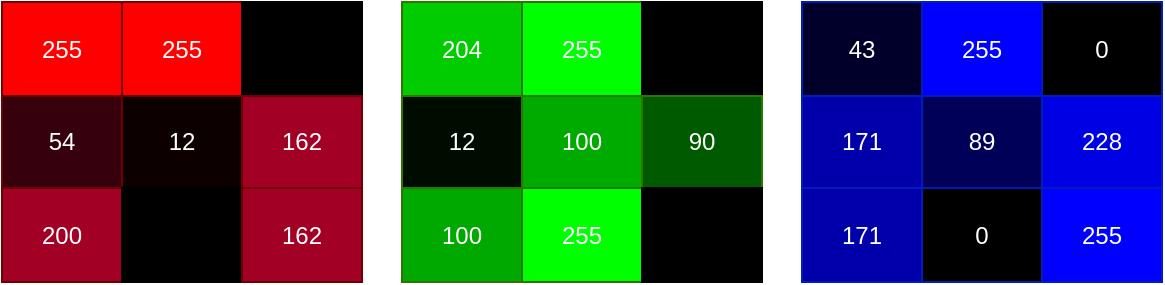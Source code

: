 <mxfile>
    <diagram id="QAnAcwfsm9kyV32lcaQQ" name="Page-1">
        <mxGraphModel dx="1502" dy="1464" grid="1" gridSize="10" guides="1" tooltips="1" connect="1" arrows="1" fold="1" page="1" pageScale="1" pageWidth="627" pageHeight="300" math="0" shadow="0">
            <root>
                <mxCell id="0"/>
                <mxCell id="1" parent="0"/>
                <mxCell id="15" value="" style="childLayout=tableLayout;recursiveResize=0;shadow=0;fillColor=none;" vertex="1" parent="1">
                    <mxGeometry x="224" y="80" width="180" height="140" as="geometry"/>
                </mxCell>
                <mxCell id="16" value="" style="shape=tableRow;horizontal=0;startSize=0;swimlaneHead=0;swimlaneBody=0;top=0;left=0;bottom=0;right=0;dropTarget=0;collapsible=0;recursiveResize=0;expand=0;fontStyle=0;fillColor=none;strokeColor=inherit;" vertex="1" parent="15">
                    <mxGeometry width="180" height="47" as="geometry"/>
                </mxCell>
                <mxCell id="17" value="204" style="connectable=0;recursiveResize=0;strokeColor=#2D7600;fillColor=#00CC00;align=center;whiteSpace=wrap;html=1;fontColor=#ffffff;" vertex="1" parent="16">
                    <mxGeometry width="60" height="47" as="geometry">
                        <mxRectangle width="60" height="47" as="alternateBounds"/>
                    </mxGeometry>
                </mxCell>
                <mxCell id="18" value="255" style="connectable=0;recursiveResize=0;strokeColor=#2D7600;fillColor=#00FF00;align=center;whiteSpace=wrap;html=1;fontColor=#ffffff;" vertex="1" parent="16">
                    <mxGeometry x="60" width="60" height="47" as="geometry">
                        <mxRectangle width="60" height="47" as="alternateBounds"/>
                    </mxGeometry>
                </mxCell>
                <mxCell id="19" value="0" style="connectable=0;recursiveResize=0;align=center;whiteSpace=wrap;html=1;fillColor=#000000;" vertex="1" parent="16">
                    <mxGeometry x="120" width="60" height="47" as="geometry">
                        <mxRectangle width="60" height="47" as="alternateBounds"/>
                    </mxGeometry>
                </mxCell>
                <mxCell id="20" style="shape=tableRow;horizontal=0;startSize=0;swimlaneHead=0;swimlaneBody=0;top=0;left=0;bottom=0;right=0;dropTarget=0;collapsible=0;recursiveResize=0;expand=0;fontStyle=0;fillColor=none;strokeColor=inherit;" vertex="1" parent="15">
                    <mxGeometry y="47" width="180" height="46" as="geometry"/>
                </mxCell>
                <mxCell id="21" value="12" style="connectable=0;recursiveResize=0;strokeColor=#2D7600;fillColor=#000C00;align=center;whiteSpace=wrap;html=1;fontColor=#ffffff;" vertex="1" parent="20">
                    <mxGeometry width="60" height="46" as="geometry">
                        <mxRectangle width="60" height="46" as="alternateBounds"/>
                    </mxGeometry>
                </mxCell>
                <mxCell id="22" value="100" style="connectable=0;recursiveResize=0;strokeColor=#2D7600;fillColor=#00AB00;align=center;whiteSpace=wrap;html=1;fontColor=#ffffff;" vertex="1" parent="20">
                    <mxGeometry x="60" width="60" height="46" as="geometry">
                        <mxRectangle width="60" height="46" as="alternateBounds"/>
                    </mxGeometry>
                </mxCell>
                <mxCell id="23" value="90" style="connectable=0;recursiveResize=0;strokeColor=#2D7600;fillColor=#005A00;align=center;whiteSpace=wrap;html=1;fontColor=#ffffff;" vertex="1" parent="20">
                    <mxGeometry x="120" width="60" height="46" as="geometry">
                        <mxRectangle width="60" height="46" as="alternateBounds"/>
                    </mxGeometry>
                </mxCell>
                <mxCell id="24" style="shape=tableRow;horizontal=0;startSize=0;swimlaneHead=0;swimlaneBody=0;top=0;left=0;bottom=0;right=0;dropTarget=0;collapsible=0;recursiveResize=0;expand=0;fontStyle=0;fillColor=none;strokeColor=inherit;" vertex="1" parent="15">
                    <mxGeometry y="93" width="180" height="47" as="geometry"/>
                </mxCell>
                <mxCell id="25" value="100" style="connectable=0;recursiveResize=0;strokeColor=#2D7600;fillColor=#00A900;align=center;whiteSpace=wrap;html=1;fontColor=#ffffff;" vertex="1" parent="24">
                    <mxGeometry width="60" height="47" as="geometry">
                        <mxRectangle width="60" height="47" as="alternateBounds"/>
                    </mxGeometry>
                </mxCell>
                <mxCell id="26" value="255" style="connectable=0;recursiveResize=0;strokeColor=#2D7600;fillColor=#00ff00;align=center;whiteSpace=wrap;html=1;fontColor=#ffffff;" vertex="1" parent="24">
                    <mxGeometry x="60" width="60" height="47" as="geometry">
                        <mxRectangle width="60" height="47" as="alternateBounds"/>
                    </mxGeometry>
                </mxCell>
                <mxCell id="27" value="0" style="connectable=0;recursiveResize=0;align=center;whiteSpace=wrap;html=1;fillColor=#000000;" vertex="1" parent="24">
                    <mxGeometry x="120" width="60" height="47" as="geometry">
                        <mxRectangle width="60" height="47" as="alternateBounds"/>
                    </mxGeometry>
                </mxCell>
                <mxCell id="28" value="" style="childLayout=tableLayout;recursiveResize=0;shadow=0;fillColor=none;" vertex="1" parent="1">
                    <mxGeometry x="424" y="80" width="180" height="140" as="geometry"/>
                </mxCell>
                <mxCell id="29" value="" style="shape=tableRow;horizontal=0;startSize=0;swimlaneHead=0;swimlaneBody=0;top=0;left=0;bottom=0;right=0;dropTarget=0;collapsible=0;recursiveResize=0;expand=0;fontStyle=0;fillColor=none;strokeColor=inherit;" vertex="1" parent="28">
                    <mxGeometry width="180" height="47" as="geometry"/>
                </mxCell>
                <mxCell id="30" value="43" style="connectable=0;recursiveResize=0;strokeColor=#001DBC;fillColor=#00002B;align=center;whiteSpace=wrap;html=1;fontColor=#ffffff;" vertex="1" parent="29">
                    <mxGeometry width="60" height="47" as="geometry">
                        <mxRectangle width="60" height="47" as="alternateBounds"/>
                    </mxGeometry>
                </mxCell>
                <mxCell id="31" value="255" style="connectable=0;recursiveResize=0;strokeColor=#001DBC;fillColor=#0000ff;align=center;whiteSpace=wrap;html=1;fontColor=#ffffff;" vertex="1" parent="29">
                    <mxGeometry x="60" width="60" height="47" as="geometry">
                        <mxRectangle width="60" height="47" as="alternateBounds"/>
                    </mxGeometry>
                </mxCell>
                <mxCell id="32" value="0" style="connectable=0;recursiveResize=0;strokeColor=#001DBC;fillColor=#000000;align=center;whiteSpace=wrap;html=1;fontColor=#ffffff;" vertex="1" parent="29">
                    <mxGeometry x="120" width="60" height="47" as="geometry">
                        <mxRectangle width="60" height="47" as="alternateBounds"/>
                    </mxGeometry>
                </mxCell>
                <mxCell id="33" style="shape=tableRow;horizontal=0;startSize=0;swimlaneHead=0;swimlaneBody=0;top=0;left=0;bottom=0;right=0;dropTarget=0;collapsible=0;recursiveResize=0;expand=0;fontStyle=0;fillColor=none;strokeColor=inherit;" vertex="1" parent="28">
                    <mxGeometry y="47" width="180" height="46" as="geometry"/>
                </mxCell>
                <mxCell id="34" value="171" style="connectable=0;recursiveResize=0;strokeColor=#001DBC;fillColor=#0000AB;align=center;whiteSpace=wrap;html=1;fontColor=#ffffff;" vertex="1" parent="33">
                    <mxGeometry width="60" height="46" as="geometry">
                        <mxRectangle width="60" height="46" as="alternateBounds"/>
                    </mxGeometry>
                </mxCell>
                <mxCell id="35" value="89" style="connectable=0;recursiveResize=0;strokeColor=#001DBC;fillColor=#000059;align=center;whiteSpace=wrap;html=1;fontColor=#ffffff;" vertex="1" parent="33">
                    <mxGeometry x="60" width="60" height="46" as="geometry">
                        <mxRectangle width="60" height="46" as="alternateBounds"/>
                    </mxGeometry>
                </mxCell>
                <mxCell id="36" value="228" style="connectable=0;recursiveResize=0;strokeColor=#001DBC;fillColor=#0000E4;align=center;whiteSpace=wrap;html=1;fontColor=#ffffff;" vertex="1" parent="33">
                    <mxGeometry x="120" width="60" height="46" as="geometry">
                        <mxRectangle width="60" height="46" as="alternateBounds"/>
                    </mxGeometry>
                </mxCell>
                <mxCell id="37" style="shape=tableRow;horizontal=0;startSize=0;swimlaneHead=0;swimlaneBody=0;top=0;left=0;bottom=0;right=0;dropTarget=0;collapsible=0;recursiveResize=0;expand=0;fontStyle=0;fillColor=none;strokeColor=inherit;" vertex="1" parent="28">
                    <mxGeometry y="93" width="180" height="47" as="geometry"/>
                </mxCell>
                <mxCell id="38" value="171" style="connectable=0;recursiveResize=0;strokeColor=#001DBC;fillColor=#0000AB;align=center;whiteSpace=wrap;html=1;fontColor=#ffffff;" vertex="1" parent="37">
                    <mxGeometry width="60" height="47" as="geometry">
                        <mxRectangle width="60" height="47" as="alternateBounds"/>
                    </mxGeometry>
                </mxCell>
                <mxCell id="39" value="0" style="connectable=0;recursiveResize=0;strokeColor=#001DBC;fillColor=#000000;align=center;whiteSpace=wrap;html=1;fontColor=#ffffff;" vertex="1" parent="37">
                    <mxGeometry x="60" width="60" height="47" as="geometry">
                        <mxRectangle width="60" height="47" as="alternateBounds"/>
                    </mxGeometry>
                </mxCell>
                <mxCell id="40" value="255" style="connectable=0;recursiveResize=0;strokeColor=#001DBC;fillColor=#0000ff;align=center;whiteSpace=wrap;html=1;fontColor=#ffffff;" vertex="1" parent="37">
                    <mxGeometry x="120" width="60" height="47" as="geometry">
                        <mxRectangle width="60" height="47" as="alternateBounds"/>
                    </mxGeometry>
                </mxCell>
                <mxCell id="2" value="" style="childLayout=tableLayout;recursiveResize=0;shadow=0;fillColor=none;movable=1;resizable=1;rotatable=1;deletable=1;editable=1;connectable=1;" vertex="1" parent="1">
                    <mxGeometry x="24" y="80" width="180" height="140" as="geometry"/>
                </mxCell>
                <mxCell id="3" value="" style="shape=tableRow;horizontal=0;startSize=0;swimlaneHead=0;swimlaneBody=0;top=0;left=0;bottom=0;right=0;dropTarget=0;collapsible=0;recursiveResize=0;expand=0;fontStyle=0;fillColor=none;strokeColor=inherit;" vertex="1" parent="2">
                    <mxGeometry width="180" height="47" as="geometry"/>
                </mxCell>
                <mxCell id="4" value="255" style="connectable=0;recursiveResize=0;strokeColor=#6F0000;fillColor=#FF0000;align=center;whiteSpace=wrap;html=1;fontColor=#ffffff;" vertex="1" parent="3">
                    <mxGeometry width="60" height="47" as="geometry">
                        <mxRectangle width="60" height="47" as="alternateBounds"/>
                    </mxGeometry>
                </mxCell>
                <mxCell id="5" value="255" style="connectable=0;recursiveResize=0;strokeColor=#6F0000;fillColor=#ff0000;align=center;whiteSpace=wrap;html=1;fontColor=#ffffff;" vertex="1" parent="3">
                    <mxGeometry x="60" width="60" height="47" as="geometry">
                        <mxRectangle width="60" height="47" as="alternateBounds"/>
                    </mxGeometry>
                </mxCell>
                <mxCell id="6" value="0" style="connectable=0;recursiveResize=0;align=center;whiteSpace=wrap;html=1;fillColor=#000000;" vertex="1" parent="3">
                    <mxGeometry x="120" width="60" height="47" as="geometry">
                        <mxRectangle width="60" height="47" as="alternateBounds"/>
                    </mxGeometry>
                </mxCell>
                <mxCell id="7" style="shape=tableRow;horizontal=0;startSize=0;swimlaneHead=0;swimlaneBody=0;top=0;left=0;bottom=0;right=0;dropTarget=0;collapsible=0;recursiveResize=0;expand=0;fontStyle=0;fillColor=none;strokeColor=inherit;" vertex="1" parent="2">
                    <mxGeometry y="47" width="180" height="46" as="geometry"/>
                </mxCell>
                <mxCell id="8" value="54" style="connectable=0;recursiveResize=0;strokeColor=#6F0000;fillColor=#36000C;align=center;whiteSpace=wrap;html=1;fontColor=#ffffff;" vertex="1" parent="7">
                    <mxGeometry width="60" height="46" as="geometry">
                        <mxRectangle width="60" height="46" as="alternateBounds"/>
                    </mxGeometry>
                </mxCell>
                <mxCell id="9" value="12" style="connectable=0;recursiveResize=0;strokeColor=#6F0000;fillColor=#0C0000;align=center;whiteSpace=wrap;html=1;fontColor=#ffffff;" vertex="1" parent="7">
                    <mxGeometry x="60" width="60" height="46" as="geometry">
                        <mxRectangle width="60" height="46" as="alternateBounds"/>
                    </mxGeometry>
                </mxCell>
                <mxCell id="10" value="162" style="connectable=0;recursiveResize=0;strokeColor=#6F0000;fillColor=#a20025;align=center;whiteSpace=wrap;html=1;fontColor=#ffffff;" vertex="1" parent="7">
                    <mxGeometry x="120" width="60" height="46" as="geometry">
                        <mxRectangle width="60" height="46" as="alternateBounds"/>
                    </mxGeometry>
                </mxCell>
                <mxCell id="11" style="shape=tableRow;horizontal=0;startSize=0;swimlaneHead=0;swimlaneBody=0;top=0;left=0;bottom=0;right=0;dropTarget=0;collapsible=0;recursiveResize=0;expand=0;fontStyle=0;fillColor=none;strokeColor=inherit;" vertex="1" parent="2">
                    <mxGeometry y="93" width="180" height="47" as="geometry"/>
                </mxCell>
                <mxCell id="12" value="200" style="connectable=0;recursiveResize=0;strokeColor=#6F0000;fillColor=#a20025;align=center;whiteSpace=wrap;html=1;fontColor=#ffffff;" vertex="1" parent="11">
                    <mxGeometry width="60" height="47" as="geometry">
                        <mxRectangle width="60" height="47" as="alternateBounds"/>
                    </mxGeometry>
                </mxCell>
                <mxCell id="13" value="0" style="connectable=0;recursiveResize=0;align=center;whiteSpace=wrap;html=1;fillColor=#000000;" vertex="1" parent="11">
                    <mxGeometry x="60" width="60" height="47" as="geometry">
                        <mxRectangle width="60" height="47" as="alternateBounds"/>
                    </mxGeometry>
                </mxCell>
                <mxCell id="14" value="162" style="connectable=0;recursiveResize=0;strokeColor=#6F0000;fillColor=#a20025;align=center;whiteSpace=wrap;html=1;fontColor=#ffffff;" vertex="1" parent="11">
                    <mxGeometry x="120" width="60" height="47" as="geometry">
                        <mxRectangle width="60" height="47" as="alternateBounds"/>
                    </mxGeometry>
                </mxCell>
            </root>
        </mxGraphModel>
    </diagram>
</mxfile>